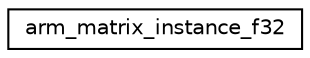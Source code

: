 digraph "Graphical Class Hierarchy"
{
 // LATEX_PDF_SIZE
  edge [fontname="Helvetica",fontsize="10",labelfontname="Helvetica",labelfontsize="10"];
  node [fontname="Helvetica",fontsize="10",shape=record];
  rankdir="LR";
  Node0 [label="arm_matrix_instance_f32",height=0.2,width=0.4,color="black", fillcolor="white", style="filled",URL="$structarm__matrix__instance__f32.html",tooltip="Instance structure for the floating-point matrix structure."];
}
